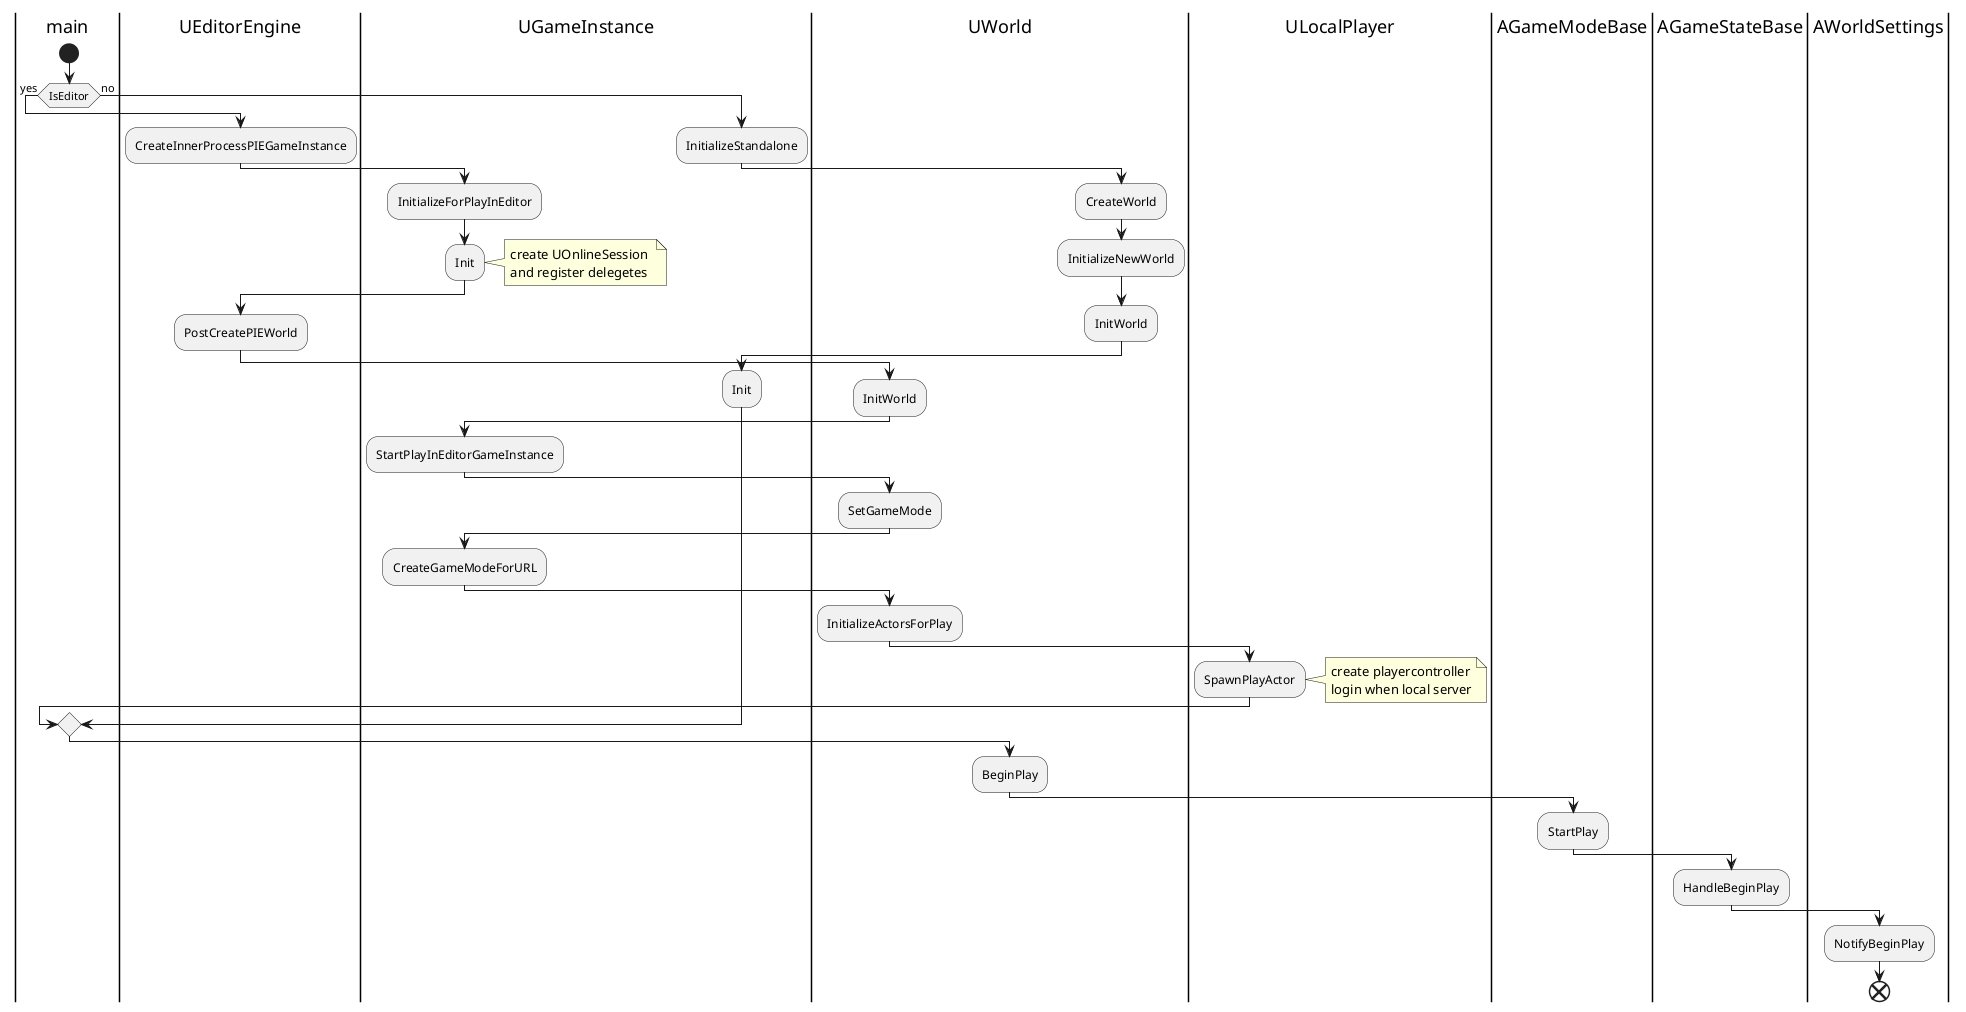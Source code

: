 @startuml
|main|
start
if(IsEditor) then (yes)
|UEditorEngine|
:CreateInnerProcessPIEGameInstance;
|UGameInstance|
:InitializeForPlayInEditor;
:Init;
note right
create UOnlineSession 
and register delegetes
end note
|UEditorEngine|
:PostCreatePIEWorld;
|UWorld|
:InitWorld;
|UGameInstance|
:StartPlayInEditorGameInstance;
|UWorld|
:SetGameMode;
|UGameInstance|
:CreateGameModeForURL;
|UWorld|
:InitializeActorsForPlay;
|ULocalPlayer|
:SpawnPlayActor;
note right
create playercontroller
login when local server
end note
else(no)
|UGameInstance|
:InitializeStandalone;
|UWorld|
:CreateWorld;
:InitializeNewWorld;
:InitWorld;
|UGameInstance|
:Init;
endif
|UWorld|
:BeginPlay;
|AGameModeBase|
:StartPlay;
|AGameStateBase|
:HandleBeginPlay;
|AWorldSettings|
:NotifyBeginPlay;

end
@enduml